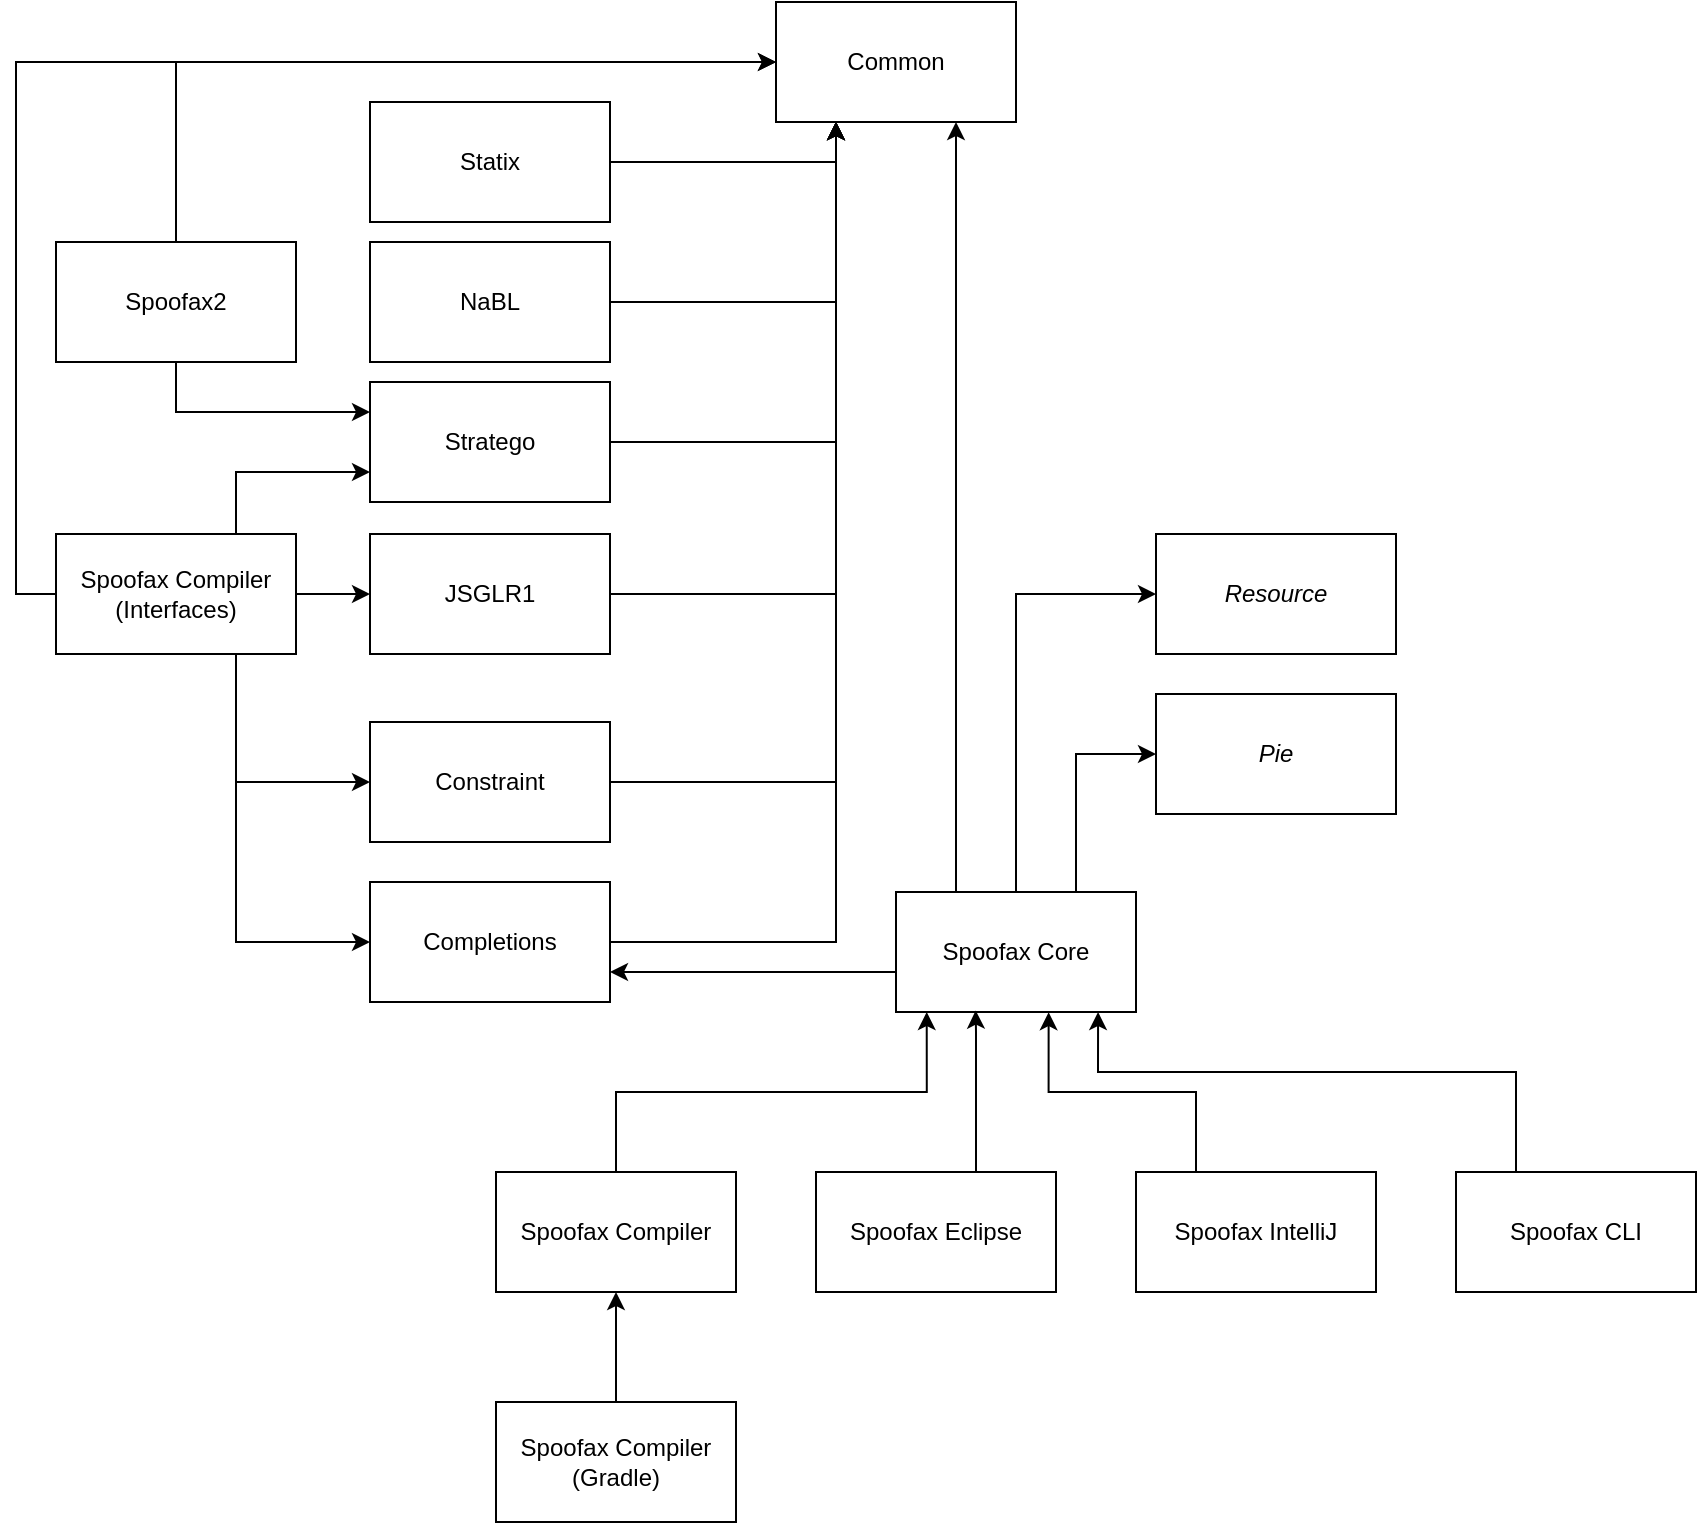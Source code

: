 <mxfile version="13.0.9" type="github"><diagram id="C5RBs43oDa-KdzZeNtuy" name="Project dependencies"><mxGraphModel dx="2711" dy="2397" grid="1" gridSize="10" guides="1" tooltips="1" connect="1" arrows="1" fold="1" page="1" pageScale="1" pageWidth="827" pageHeight="1169" math="0" shadow="0"><root><mxCell id="WIyWlLk6GJQsqaUBKTNV-0"/><mxCell id="WIyWlLk6GJQsqaUBKTNV-1" parent="WIyWlLk6GJQsqaUBKTNV-0"/><mxCell id="p-gl93Ebqc1EK9XFx_cW-0" value="&lt;div&gt;Common&lt;/div&gt;" style="rounded=0;whiteSpace=wrap;html=1;" vertex="1" parent="WIyWlLk6GJQsqaUBKTNV-1"><mxGeometry x="190" y="-100" width="120" height="60" as="geometry"/></mxCell><mxCell id="p-gl93Ebqc1EK9XFx_cW-1" value="&lt;div&gt;&lt;i&gt;Resource&lt;/i&gt;&lt;/div&gt;" style="rounded=0;whiteSpace=wrap;html=1;" vertex="1" parent="WIyWlLk6GJQsqaUBKTNV-1"><mxGeometry x="380" y="166" width="120" height="60" as="geometry"/></mxCell><mxCell id="p-gl93Ebqc1EK9XFx_cW-2" value="&lt;i&gt;Pie&lt;/i&gt;" style="rounded=0;whiteSpace=wrap;html=1;" vertex="1" parent="WIyWlLk6GJQsqaUBKTNV-1"><mxGeometry x="380" y="246" width="120" height="60" as="geometry"/></mxCell><mxCell id="p-gl93Ebqc1EK9XFx_cW-36" style="edgeStyle=orthogonalEdgeStyle;rounded=0;orthogonalLoop=1;jettySize=auto;html=1;exitX=1;exitY=0.5;exitDx=0;exitDy=0;entryX=0.25;entryY=1;entryDx=0;entryDy=0;" edge="1" parent="WIyWlLk6GJQsqaUBKTNV-1" source="p-gl93Ebqc1EK9XFx_cW-3" target="p-gl93Ebqc1EK9XFx_cW-0"><mxGeometry relative="1" as="geometry"/></mxCell><mxCell id="p-gl93Ebqc1EK9XFx_cW-3" value="Completions" style="rounded=0;whiteSpace=wrap;html=1;" vertex="1" parent="WIyWlLk6GJQsqaUBKTNV-1"><mxGeometry x="-13" y="340" width="120" height="60" as="geometry"/></mxCell><mxCell id="p-gl93Ebqc1EK9XFx_cW-7" style="edgeStyle=orthogonalEdgeStyle;rounded=0;orthogonalLoop=1;jettySize=auto;html=1;exitX=0.5;exitY=0;exitDx=0;exitDy=0;entryX=0;entryY=0.5;entryDx=0;entryDy=0;" edge="1" parent="WIyWlLk6GJQsqaUBKTNV-1" source="p-gl93Ebqc1EK9XFx_cW-5" target="p-gl93Ebqc1EK9XFx_cW-1"><mxGeometry relative="1" as="geometry"/></mxCell><mxCell id="p-gl93Ebqc1EK9XFx_cW-8" style="edgeStyle=orthogonalEdgeStyle;rounded=0;orthogonalLoop=1;jettySize=auto;html=1;exitX=0.75;exitY=0;exitDx=0;exitDy=0;entryX=0;entryY=0.5;entryDx=0;entryDy=0;" edge="1" parent="WIyWlLk6GJQsqaUBKTNV-1" source="p-gl93Ebqc1EK9XFx_cW-5" target="p-gl93Ebqc1EK9XFx_cW-2"><mxGeometry relative="1" as="geometry"/></mxCell><mxCell id="p-gl93Ebqc1EK9XFx_cW-31" style="edgeStyle=orthogonalEdgeStyle;rounded=0;orthogonalLoop=1;jettySize=auto;html=1;exitX=0.25;exitY=0;exitDx=0;exitDy=0;entryX=0.75;entryY=1;entryDx=0;entryDy=0;" edge="1" parent="WIyWlLk6GJQsqaUBKTNV-1" source="p-gl93Ebqc1EK9XFx_cW-5" target="p-gl93Ebqc1EK9XFx_cW-0"><mxGeometry relative="1" as="geometry"/></mxCell><mxCell id="p-gl93Ebqc1EK9XFx_cW-52" style="edgeStyle=orthogonalEdgeStyle;rounded=0;orthogonalLoop=1;jettySize=auto;html=1;exitX=0;exitY=0.75;exitDx=0;exitDy=0;entryX=1;entryY=0.75;entryDx=0;entryDy=0;" edge="1" parent="WIyWlLk6GJQsqaUBKTNV-1" source="p-gl93Ebqc1EK9XFx_cW-5" target="p-gl93Ebqc1EK9XFx_cW-3"><mxGeometry relative="1" as="geometry"><Array as="points"><mxPoint x="250" y="385"/></Array></mxGeometry></mxCell><mxCell id="p-gl93Ebqc1EK9XFx_cW-5" value="Spoofax Core" style="rounded=0;whiteSpace=wrap;html=1;" vertex="1" parent="WIyWlLk6GJQsqaUBKTNV-1"><mxGeometry x="250" y="345" width="120" height="60" as="geometry"/></mxCell><mxCell id="p-gl93Ebqc1EK9XFx_cW-10" style="edgeStyle=orthogonalEdgeStyle;rounded=0;orthogonalLoop=1;jettySize=auto;html=1;exitX=0.5;exitY=0;exitDx=0;exitDy=0;entryX=0.128;entryY=1;entryDx=0;entryDy=0;entryPerimeter=0;" edge="1" parent="WIyWlLk6GJQsqaUBKTNV-1" source="p-gl93Ebqc1EK9XFx_cW-9" target="p-gl93Ebqc1EK9XFx_cW-5"><mxGeometry relative="1" as="geometry"/></mxCell><mxCell id="p-gl93Ebqc1EK9XFx_cW-9" value="Spoofax Compiler" style="rounded=0;whiteSpace=wrap;html=1;" vertex="1" parent="WIyWlLk6GJQsqaUBKTNV-1"><mxGeometry x="50" y="485" width="120" height="60" as="geometry"/></mxCell><mxCell id="p-gl93Ebqc1EK9XFx_cW-12" style="edgeStyle=orthogonalEdgeStyle;rounded=0;orthogonalLoop=1;jettySize=auto;html=1;exitX=0.5;exitY=0;exitDx=0;exitDy=0;entryX=0.5;entryY=1;entryDx=0;entryDy=0;" edge="1" parent="WIyWlLk6GJQsqaUBKTNV-1" source="p-gl93Ebqc1EK9XFx_cW-11" target="p-gl93Ebqc1EK9XFx_cW-9"><mxGeometry relative="1" as="geometry"/></mxCell><mxCell id="p-gl93Ebqc1EK9XFx_cW-11" value="&lt;div&gt;Spoofax Compiler (Gradle)&lt;/div&gt;" style="rounded=0;whiteSpace=wrap;html=1;" vertex="1" parent="WIyWlLk6GJQsqaUBKTNV-1"><mxGeometry x="50" y="600" width="120" height="60" as="geometry"/></mxCell><mxCell id="p-gl93Ebqc1EK9XFx_cW-39" style="edgeStyle=orthogonalEdgeStyle;rounded=0;orthogonalLoop=1;jettySize=auto;html=1;exitX=1;exitY=0.5;exitDx=0;exitDy=0;entryX=0.25;entryY=1;entryDx=0;entryDy=0;" edge="1" parent="WIyWlLk6GJQsqaUBKTNV-1" source="p-gl93Ebqc1EK9XFx_cW-16" target="p-gl93Ebqc1EK9XFx_cW-0"><mxGeometry relative="1" as="geometry"/></mxCell><mxCell id="p-gl93Ebqc1EK9XFx_cW-16" value="JSGLR1" style="rounded=0;whiteSpace=wrap;html=1;" vertex="1" parent="WIyWlLk6GJQsqaUBKTNV-1"><mxGeometry x="-13" y="166" width="120" height="60" as="geometry"/></mxCell><mxCell id="p-gl93Ebqc1EK9XFx_cW-38" style="edgeStyle=orthogonalEdgeStyle;rounded=0;orthogonalLoop=1;jettySize=auto;html=1;exitX=1;exitY=0.5;exitDx=0;exitDy=0;entryX=0.25;entryY=1;entryDx=0;entryDy=0;" edge="1" parent="WIyWlLk6GJQsqaUBKTNV-1" source="p-gl93Ebqc1EK9XFx_cW-17" target="p-gl93Ebqc1EK9XFx_cW-0"><mxGeometry relative="1" as="geometry"><mxPoint x="220" y="100" as="targetPoint"/></mxGeometry></mxCell><mxCell id="p-gl93Ebqc1EK9XFx_cW-17" value="&lt;div&gt;Stratego&lt;/div&gt;" style="rounded=0;whiteSpace=wrap;html=1;" vertex="1" parent="WIyWlLk6GJQsqaUBKTNV-1"><mxGeometry x="-13" y="90" width="120" height="60" as="geometry"/></mxCell><mxCell id="p-gl93Ebqc1EK9XFx_cW-37" style="edgeStyle=orthogonalEdgeStyle;rounded=0;orthogonalLoop=1;jettySize=auto;html=1;exitX=1;exitY=0.5;exitDx=0;exitDy=0;entryX=0.25;entryY=1;entryDx=0;entryDy=0;" edge="1" parent="WIyWlLk6GJQsqaUBKTNV-1" source="p-gl93Ebqc1EK9XFx_cW-19" target="p-gl93Ebqc1EK9XFx_cW-0"><mxGeometry relative="1" as="geometry"><mxPoint x="220" y="30" as="targetPoint"/></mxGeometry></mxCell><mxCell id="p-gl93Ebqc1EK9XFx_cW-19" value="Constraint" style="rounded=0;whiteSpace=wrap;html=1;" vertex="1" parent="WIyWlLk6GJQsqaUBKTNV-1"><mxGeometry x="-13" y="260" width="120" height="60" as="geometry"/></mxCell><mxCell id="p-gl93Ebqc1EK9XFx_cW-26" style="edgeStyle=orthogonalEdgeStyle;rounded=0;orthogonalLoop=1;jettySize=auto;html=1;exitX=0.5;exitY=0;exitDx=0;exitDy=0;entryX=0.332;entryY=0.988;entryDx=0;entryDy=0;entryPerimeter=0;" edge="1" parent="WIyWlLk6GJQsqaUBKTNV-1" source="p-gl93Ebqc1EK9XFx_cW-24" target="p-gl93Ebqc1EK9XFx_cW-5"><mxGeometry relative="1" as="geometry"><mxPoint x="290" y="415" as="targetPoint"/><Array as="points"><mxPoint x="290" y="415"/><mxPoint x="290" y="415"/></Array></mxGeometry></mxCell><mxCell id="p-gl93Ebqc1EK9XFx_cW-24" value="Spoofax Eclipse" style="rounded=0;whiteSpace=wrap;html=1;" vertex="1" parent="WIyWlLk6GJQsqaUBKTNV-1"><mxGeometry x="210" y="485" width="120" height="60" as="geometry"/></mxCell><mxCell id="p-gl93Ebqc1EK9XFx_cW-28" style="edgeStyle=orthogonalEdgeStyle;rounded=0;orthogonalLoop=1;jettySize=auto;html=1;exitX=0.25;exitY=0;exitDx=0;exitDy=0;entryX=0.636;entryY=1.002;entryDx=0;entryDy=0;entryPerimeter=0;" edge="1" parent="WIyWlLk6GJQsqaUBKTNV-1" source="p-gl93Ebqc1EK9XFx_cW-27" target="p-gl93Ebqc1EK9XFx_cW-5"><mxGeometry relative="1" as="geometry"/></mxCell><mxCell id="p-gl93Ebqc1EK9XFx_cW-27" value="&lt;div&gt;Spoofax IntelliJ&lt;/div&gt;" style="rounded=0;whiteSpace=wrap;html=1;" vertex="1" parent="WIyWlLk6GJQsqaUBKTNV-1"><mxGeometry x="370" y="485" width="120" height="60" as="geometry"/></mxCell><mxCell id="p-gl93Ebqc1EK9XFx_cW-30" style="edgeStyle=orthogonalEdgeStyle;rounded=0;orthogonalLoop=1;jettySize=auto;html=1;exitX=0.25;exitY=0;exitDx=0;exitDy=0;entryX=0.842;entryY=1;entryDx=0;entryDy=0;entryPerimeter=0;" edge="1" parent="WIyWlLk6GJQsqaUBKTNV-1" source="p-gl93Ebqc1EK9XFx_cW-29" target="p-gl93Ebqc1EK9XFx_cW-5"><mxGeometry relative="1" as="geometry"><Array as="points"><mxPoint x="560" y="435"/><mxPoint x="351" y="435"/></Array></mxGeometry></mxCell><mxCell id="p-gl93Ebqc1EK9XFx_cW-29" value="Spoofax CLI" style="rounded=0;whiteSpace=wrap;html=1;" vertex="1" parent="WIyWlLk6GJQsqaUBKTNV-1"><mxGeometry x="530" y="485" width="120" height="60" as="geometry"/></mxCell><mxCell id="p-gl93Ebqc1EK9XFx_cW-44" style="edgeStyle=orthogonalEdgeStyle;rounded=0;orthogonalLoop=1;jettySize=auto;html=1;exitX=0.5;exitY=1;exitDx=0;exitDy=0;entryX=0;entryY=0.25;entryDx=0;entryDy=0;" edge="1" parent="WIyWlLk6GJQsqaUBKTNV-1" source="p-gl93Ebqc1EK9XFx_cW-40" target="p-gl93Ebqc1EK9XFx_cW-17"><mxGeometry relative="1" as="geometry"/></mxCell><mxCell id="p-gl93Ebqc1EK9XFx_cW-45" style="edgeStyle=orthogonalEdgeStyle;rounded=0;orthogonalLoop=1;jettySize=auto;html=1;exitX=0.5;exitY=0;exitDx=0;exitDy=0;entryX=0;entryY=0.5;entryDx=0;entryDy=0;" edge="1" parent="WIyWlLk6GJQsqaUBKTNV-1" source="p-gl93Ebqc1EK9XFx_cW-40" target="p-gl93Ebqc1EK9XFx_cW-0"><mxGeometry relative="1" as="geometry"/></mxCell><mxCell id="p-gl93Ebqc1EK9XFx_cW-40" value="&lt;div&gt;Spoofax2&lt;/div&gt;" style="rounded=0;whiteSpace=wrap;html=1;" vertex="1" parent="WIyWlLk6GJQsqaUBKTNV-1"><mxGeometry x="-170" y="20" width="120" height="60" as="geometry"/></mxCell><mxCell id="p-gl93Ebqc1EK9XFx_cW-54" style="edgeStyle=orthogonalEdgeStyle;rounded=0;orthogonalLoop=1;jettySize=auto;html=1;exitX=1;exitY=0.5;exitDx=0;exitDy=0;entryX=0.25;entryY=1;entryDx=0;entryDy=0;" edge="1" parent="WIyWlLk6GJQsqaUBKTNV-1" source="p-gl93Ebqc1EK9XFx_cW-48" target="p-gl93Ebqc1EK9XFx_cW-0"><mxGeometry relative="1" as="geometry"/></mxCell><mxCell id="p-gl93Ebqc1EK9XFx_cW-48" value="Statix" style="rounded=0;whiteSpace=wrap;html=1;" vertex="1" parent="WIyWlLk6GJQsqaUBKTNV-1"><mxGeometry x="-13" y="-50" width="120" height="60" as="geometry"/></mxCell><mxCell id="p-gl93Ebqc1EK9XFx_cW-53" style="edgeStyle=orthogonalEdgeStyle;rounded=0;orthogonalLoop=1;jettySize=auto;html=1;exitX=1;exitY=0.5;exitDx=0;exitDy=0;entryX=0.25;entryY=1;entryDx=0;entryDy=0;" edge="1" parent="WIyWlLk6GJQsqaUBKTNV-1" source="p-gl93Ebqc1EK9XFx_cW-50" target="p-gl93Ebqc1EK9XFx_cW-0"><mxGeometry relative="1" as="geometry"/></mxCell><mxCell id="p-gl93Ebqc1EK9XFx_cW-50" value="NaBL" style="rounded=0;whiteSpace=wrap;html=1;" vertex="1" parent="WIyWlLk6GJQsqaUBKTNV-1"><mxGeometry x="-13" y="20" width="120" height="60" as="geometry"/></mxCell><mxCell id="p-gl93Ebqc1EK9XFx_cW-57" style="edgeStyle=orthogonalEdgeStyle;rounded=0;orthogonalLoop=1;jettySize=auto;html=1;exitX=0.75;exitY=0;exitDx=0;exitDy=0;entryX=0;entryY=0.75;entryDx=0;entryDy=0;" edge="1" parent="WIyWlLk6GJQsqaUBKTNV-1" source="p-gl93Ebqc1EK9XFx_cW-56" target="p-gl93Ebqc1EK9XFx_cW-17"><mxGeometry relative="1" as="geometry"/></mxCell><mxCell id="p-gl93Ebqc1EK9XFx_cW-58" style="edgeStyle=orthogonalEdgeStyle;rounded=0;orthogonalLoop=1;jettySize=auto;html=1;exitX=1;exitY=0.5;exitDx=0;exitDy=0;entryX=0;entryY=0.5;entryDx=0;entryDy=0;" edge="1" parent="WIyWlLk6GJQsqaUBKTNV-1" source="p-gl93Ebqc1EK9XFx_cW-56" target="p-gl93Ebqc1EK9XFx_cW-16"><mxGeometry relative="1" as="geometry"/></mxCell><mxCell id="p-gl93Ebqc1EK9XFx_cW-59" style="edgeStyle=orthogonalEdgeStyle;rounded=0;orthogonalLoop=1;jettySize=auto;html=1;exitX=0.75;exitY=1;exitDx=0;exitDy=0;entryX=0;entryY=0.5;entryDx=0;entryDy=0;" edge="1" parent="WIyWlLk6GJQsqaUBKTNV-1" source="p-gl93Ebqc1EK9XFx_cW-56" target="p-gl93Ebqc1EK9XFx_cW-19"><mxGeometry relative="1" as="geometry"/></mxCell><mxCell id="p-gl93Ebqc1EK9XFx_cW-60" style="edgeStyle=orthogonalEdgeStyle;rounded=0;orthogonalLoop=1;jettySize=auto;html=1;exitX=0.75;exitY=1;exitDx=0;exitDy=0;entryX=0;entryY=0.5;entryDx=0;entryDy=0;" edge="1" parent="WIyWlLk6GJQsqaUBKTNV-1" source="p-gl93Ebqc1EK9XFx_cW-56" target="p-gl93Ebqc1EK9XFx_cW-3"><mxGeometry relative="1" as="geometry"/></mxCell><mxCell id="p-gl93Ebqc1EK9XFx_cW-61" style="edgeStyle=orthogonalEdgeStyle;rounded=0;orthogonalLoop=1;jettySize=auto;html=1;exitX=0;exitY=0.5;exitDx=0;exitDy=0;entryX=0;entryY=0.5;entryDx=0;entryDy=0;" edge="1" parent="WIyWlLk6GJQsqaUBKTNV-1" source="p-gl93Ebqc1EK9XFx_cW-56" target="p-gl93Ebqc1EK9XFx_cW-0"><mxGeometry relative="1" as="geometry"/></mxCell><mxCell id="p-gl93Ebqc1EK9XFx_cW-56" value="Spoofax Compiler&lt;br&gt;(Interfaces)" style="rounded=0;whiteSpace=wrap;html=1;" vertex="1" parent="WIyWlLk6GJQsqaUBKTNV-1"><mxGeometry x="-170" y="166" width="120" height="60" as="geometry"/></mxCell></root></mxGraphModel></diagram></mxfile>